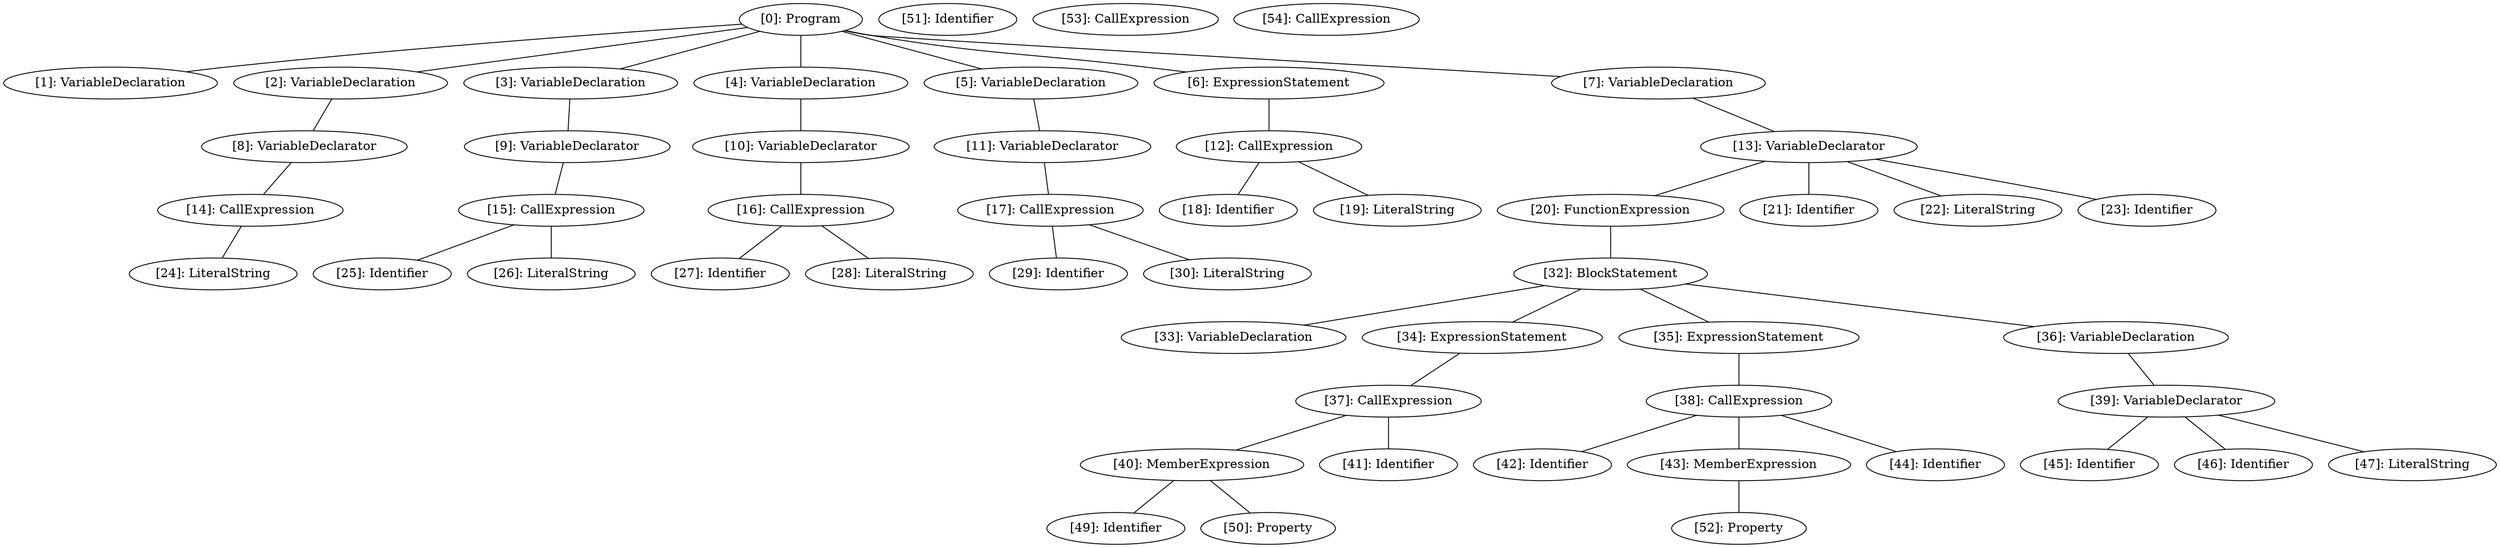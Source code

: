// Result
graph {
	0 [label="[0]: Program"]
	1 [label="[1]: VariableDeclaration"]
	2 [label="[2]: VariableDeclaration"]
	3 [label="[3]: VariableDeclaration"]
	4 [label="[4]: VariableDeclaration"]
	5 [label="[5]: VariableDeclaration"]
	6 [label="[6]: ExpressionStatement"]
	7 [label="[7]: VariableDeclaration"]
	8 [label="[8]: VariableDeclarator"]
	9 [label="[9]: VariableDeclarator"]
	10 [label="[10]: VariableDeclarator"]
	11 [label="[11]: VariableDeclarator"]
	12 [label="[12]: CallExpression"]
	13 [label="[13]: VariableDeclarator"]
	14 [label="[14]: CallExpression"]
	15 [label="[15]: CallExpression"]
	16 [label="[16]: CallExpression"]
	17 [label="[17]: CallExpression"]
	18 [label="[18]: Identifier"]
	19 [label="[19]: LiteralString"]
	20 [label="[20]: FunctionExpression"]
	21 [label="[21]: Identifier"]
	22 [label="[22]: LiteralString"]
	23 [label="[23]: Identifier"]
	24 [label="[24]: LiteralString"]
	25 [label="[25]: Identifier"]
	26 [label="[26]: LiteralString"]
	27 [label="[27]: Identifier"]
	28 [label="[28]: LiteralString"]
	29 [label="[29]: Identifier"]
	30 [label="[30]: LiteralString"]
	32 [label="[32]: BlockStatement"]
	33 [label="[33]: VariableDeclaration"]
	34 [label="[34]: ExpressionStatement"]
	35 [label="[35]: ExpressionStatement"]
	36 [label="[36]: VariableDeclaration"]
	37 [label="[37]: CallExpression"]
	38 [label="[38]: CallExpression"]
	39 [label="[39]: VariableDeclarator"]
	40 [label="[40]: MemberExpression"]
	41 [label="[41]: Identifier"]
	42 [label="[42]: Identifier"]
	43 [label="[43]: MemberExpression"]
	44 [label="[44]: Identifier"]
	45 [label="[45]: Identifier"]
	46 [label="[46]: Identifier"]
	47 [label="[47]: LiteralString"]
	49 [label="[49]: Identifier"]
	50 [label="[50]: Property"]
	51 [label="[51]: Identifier"]
	52 [label="[52]: Property"]
	53 [label="[53]: CallExpression"]
	54 [label="[54]: CallExpression"]
	0 -- 1
	0 -- 2
	0 -- 3
	0 -- 4
	0 -- 5
	0 -- 6
	0 -- 7
	2 -- 8
	3 -- 9
	4 -- 10
	5 -- 11
	6 -- 12
	7 -- 13
	8 -- 14
	9 -- 15
	10 -- 16
	11 -- 17
	12 -- 18
	12 -- 19
	13 -- 20
	13 -- 21
	13 -- 22
	13 -- 23
	14 -- 24
	15 -- 25
	15 -- 26
	16 -- 27
	16 -- 28
	17 -- 29
	17 -- 30
	20 -- 32
	32 -- 33
	32 -- 34
	32 -- 35
	32 -- 36
	34 -- 37
	35 -- 38
	36 -- 39
	37 -- 40
	37 -- 41
	38 -- 42
	38 -- 43
	38 -- 44
	39 -- 45
	39 -- 46
	39 -- 47
	40 -- 49
	40 -- 50
	43 -- 52
}
